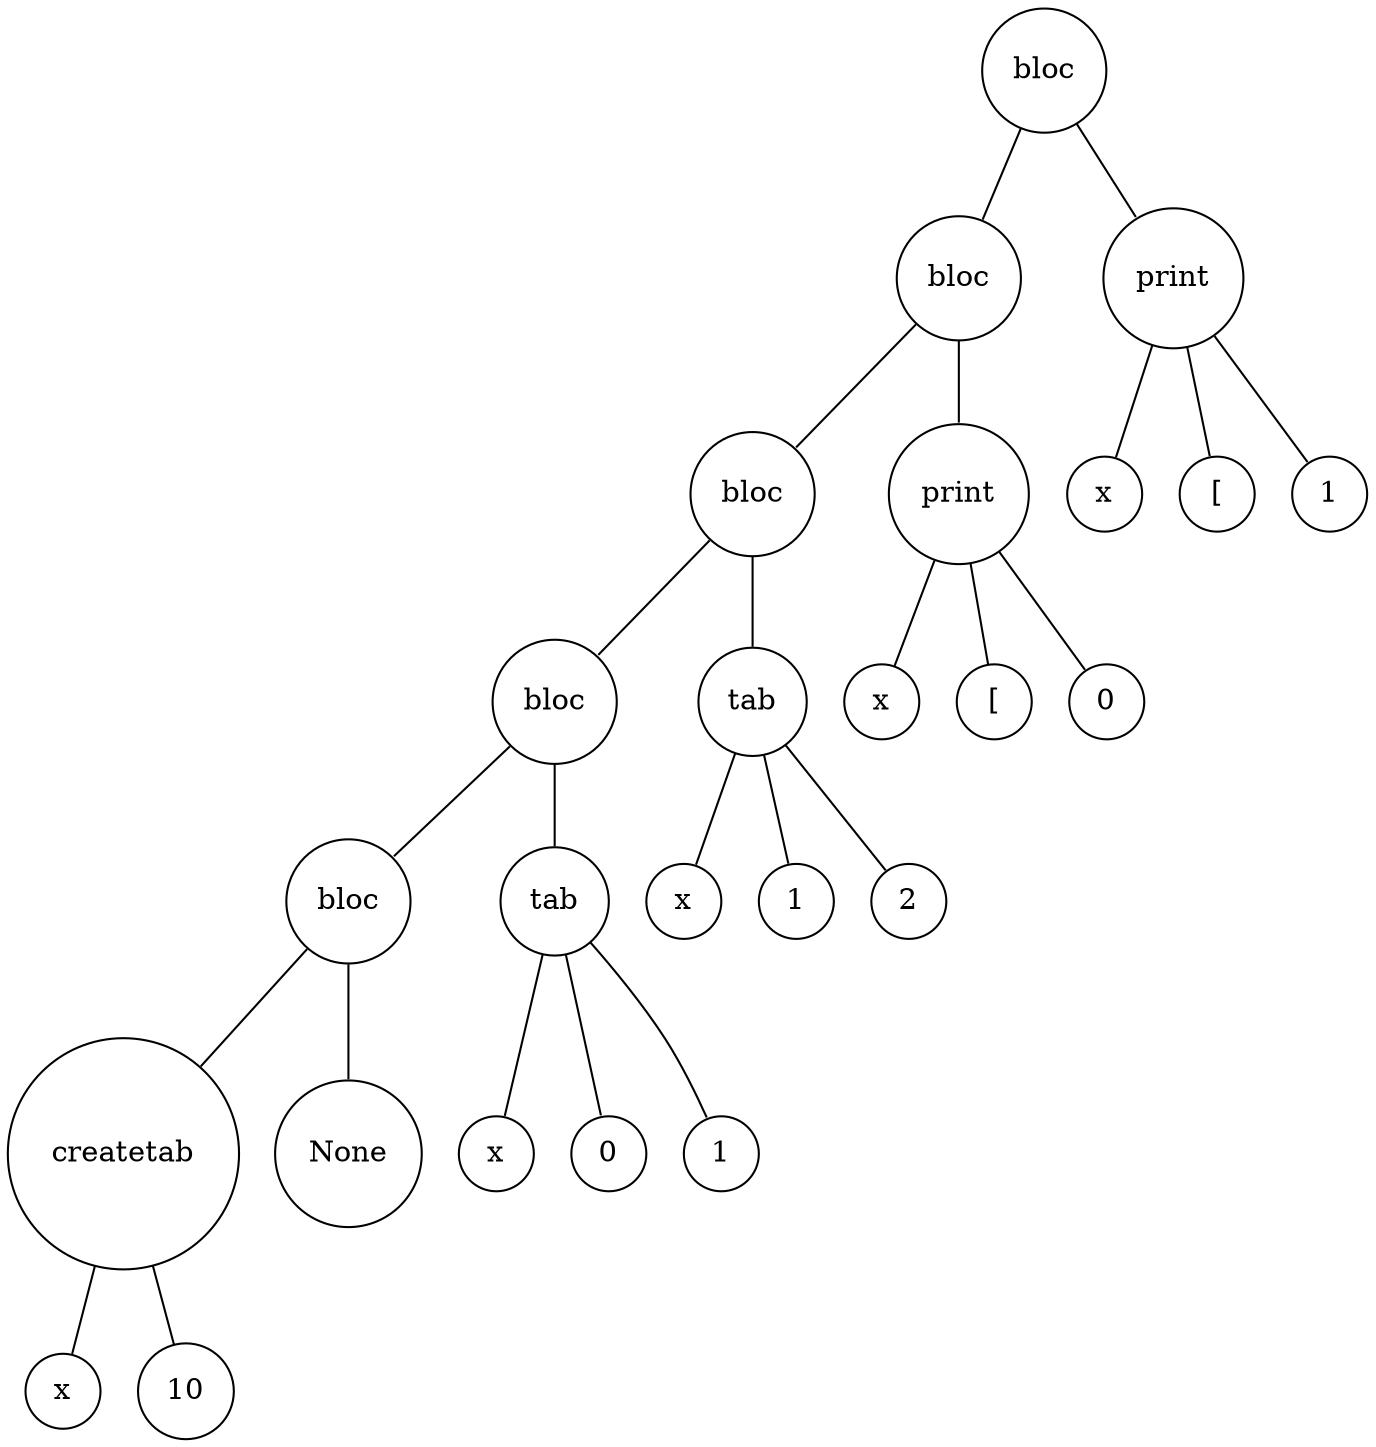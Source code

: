 digraph {
	node [shape=circle]
	"39481a00-2e44-492d-b0f5-39fae528c051" [label=bloc]
	"39256e4b-2703-4090-8c51-e07cb219b98c" [label=bloc]
	"98cf6ff2-ff93-4f54-a950-c8ef2e0ef613" [label=bloc]
	"a27b3a19-f43f-4be8-b7f7-d16029b6de33" [label=bloc]
	"9d672205-39bd-4ddd-9509-5b38448be2c5" [label=bloc]
	"553e4ce1-cef4-444e-b8db-b0f3424fb1f7" [label=createtab]
	"36091b0a-f970-4845-afc0-82e7c07d469e" [label=x]
	"553e4ce1-cef4-444e-b8db-b0f3424fb1f7" -> "36091b0a-f970-4845-afc0-82e7c07d469e" [arrowsize=0]
	"9fbf95bb-9b05-41b1-9920-1efe0a501dcd" [label=10]
	"553e4ce1-cef4-444e-b8db-b0f3424fb1f7" -> "9fbf95bb-9b05-41b1-9920-1efe0a501dcd" [arrowsize=0]
	"9d672205-39bd-4ddd-9509-5b38448be2c5" -> "553e4ce1-cef4-444e-b8db-b0f3424fb1f7" [arrowsize=0]
	"75e768d6-8fa0-4a20-bb80-a6c4d91d279e" [label=None]
	"9d672205-39bd-4ddd-9509-5b38448be2c5" -> "75e768d6-8fa0-4a20-bb80-a6c4d91d279e" [arrowsize=0]
	"a27b3a19-f43f-4be8-b7f7-d16029b6de33" -> "9d672205-39bd-4ddd-9509-5b38448be2c5" [arrowsize=0]
	"b0700bcd-796c-4f88-81d8-fe4c450bb4ea" [label=tab]
	"878f8e90-3b1e-4344-b500-8694c2fdafc9" [label=x]
	"b0700bcd-796c-4f88-81d8-fe4c450bb4ea" -> "878f8e90-3b1e-4344-b500-8694c2fdafc9" [arrowsize=0]
	"4ee901ad-3a0f-4148-b950-83549db5aad2" [label=0]
	"b0700bcd-796c-4f88-81d8-fe4c450bb4ea" -> "4ee901ad-3a0f-4148-b950-83549db5aad2" [arrowsize=0]
	"2f7b35d4-c75b-414f-884c-b70db4d43dcf" [label=1]
	"b0700bcd-796c-4f88-81d8-fe4c450bb4ea" -> "2f7b35d4-c75b-414f-884c-b70db4d43dcf" [arrowsize=0]
	"a27b3a19-f43f-4be8-b7f7-d16029b6de33" -> "b0700bcd-796c-4f88-81d8-fe4c450bb4ea" [arrowsize=0]
	"98cf6ff2-ff93-4f54-a950-c8ef2e0ef613" -> "a27b3a19-f43f-4be8-b7f7-d16029b6de33" [arrowsize=0]
	"ac95a016-d96e-41c8-a572-1d483b8563b2" [label=tab]
	"addc7b69-3354-434f-94bf-4bb69dafdecf" [label=x]
	"ac95a016-d96e-41c8-a572-1d483b8563b2" -> "addc7b69-3354-434f-94bf-4bb69dafdecf" [arrowsize=0]
	"1e4826f2-eaf2-4c40-932d-04b21dfbeb4b" [label=1]
	"ac95a016-d96e-41c8-a572-1d483b8563b2" -> "1e4826f2-eaf2-4c40-932d-04b21dfbeb4b" [arrowsize=0]
	"ba28370d-33c6-42ac-8728-d12fb978cbd6" [label=2]
	"ac95a016-d96e-41c8-a572-1d483b8563b2" -> "ba28370d-33c6-42ac-8728-d12fb978cbd6" [arrowsize=0]
	"98cf6ff2-ff93-4f54-a950-c8ef2e0ef613" -> "ac95a016-d96e-41c8-a572-1d483b8563b2" [arrowsize=0]
	"39256e4b-2703-4090-8c51-e07cb219b98c" -> "98cf6ff2-ff93-4f54-a950-c8ef2e0ef613" [arrowsize=0]
	"c7941332-35de-4cfd-a9dc-8ce9d417f29c" [label=print]
	"336a2a32-1849-44cc-9e89-be98a8664503" [label=x]
	"c7941332-35de-4cfd-a9dc-8ce9d417f29c" -> "336a2a32-1849-44cc-9e89-be98a8664503" [arrowsize=0]
	"d0630cdb-4973-4082-97d5-f9beb75e8682" [label="["]
	"c7941332-35de-4cfd-a9dc-8ce9d417f29c" -> "d0630cdb-4973-4082-97d5-f9beb75e8682" [arrowsize=0]
	"e790d374-9105-4afb-bd6c-63766cf1c4b7" [label=0]
	"c7941332-35de-4cfd-a9dc-8ce9d417f29c" -> "e790d374-9105-4afb-bd6c-63766cf1c4b7" [arrowsize=0]
	"39256e4b-2703-4090-8c51-e07cb219b98c" -> "c7941332-35de-4cfd-a9dc-8ce9d417f29c" [arrowsize=0]
	"39481a00-2e44-492d-b0f5-39fae528c051" -> "39256e4b-2703-4090-8c51-e07cb219b98c" [arrowsize=0]
	"be1ad80d-a33a-49b7-b9e4-44c3d1d7a767" [label=print]
	"ee5a8a93-213a-46fe-8d3e-c24699400292" [label=x]
	"be1ad80d-a33a-49b7-b9e4-44c3d1d7a767" -> "ee5a8a93-213a-46fe-8d3e-c24699400292" [arrowsize=0]
	"6caa52f9-3613-4fed-b1bb-991bbe42bed2" [label="["]
	"be1ad80d-a33a-49b7-b9e4-44c3d1d7a767" -> "6caa52f9-3613-4fed-b1bb-991bbe42bed2" [arrowsize=0]
	"f7f3ad91-fbe4-4e0a-9456-707881058c09" [label=1]
	"be1ad80d-a33a-49b7-b9e4-44c3d1d7a767" -> "f7f3ad91-fbe4-4e0a-9456-707881058c09" [arrowsize=0]
	"39481a00-2e44-492d-b0f5-39fae528c051" -> "be1ad80d-a33a-49b7-b9e4-44c3d1d7a767" [arrowsize=0]
}
